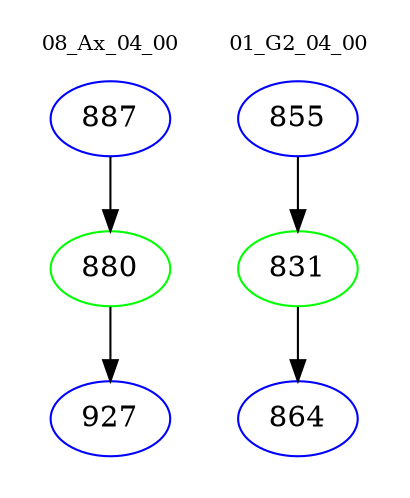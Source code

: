 digraph{
subgraph cluster_0 {
color = white
label = "08_Ax_04_00";
fontsize=10;
T0_887 [label="887", color="blue"]
T0_887 -> T0_880 [color="black"]
T0_880 [label="880", color="green"]
T0_880 -> T0_927 [color="black"]
T0_927 [label="927", color="blue"]
}
subgraph cluster_1 {
color = white
label = "01_G2_04_00";
fontsize=10;
T1_855 [label="855", color="blue"]
T1_855 -> T1_831 [color="black"]
T1_831 [label="831", color="green"]
T1_831 -> T1_864 [color="black"]
T1_864 [label="864", color="blue"]
}
}
